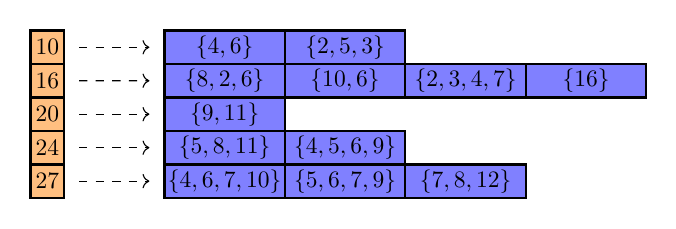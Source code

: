\begin{tikzpicture}
[
  scale=0.85,
  transform shape,
	key/.style={thick,fill=orange!50},
	value/.style={thick,fill=blue!50},
	other/.style={fill=yellow!10,dashed}
]

\draw (2,2) rectangle +(0.5, .5) [key] node[midway] {\textit{$10$}};
\node (10) at(2.6,2.25) {};

\draw (2,1.5) rectangle +(0.5, .5) [key] node[midway] {\textit{$16$}};
\node (16) at(2.6,1.75) {};

\draw (2,1) rectangle +(0.5, .5) [key] node[midway] {\textit{$20$}};
\node (20) at(2.6,1.25) {};

\draw (2,0.5) rectangle +(0.5, .5) [key] node[midway] {\textit{$24$}};
\node (24) at(2.6,0.75) {};

\draw (2,0) rectangle +(0.5, .5) [key] node[midway] {\textit{$27$}};
\node (27) at(2.6,0.25) {};


\node (10s) at(3.9,2.25) {};
\draw (4,2) rectangle +(1.8, .5) [value] node[midway] {\textit{$\{4,6\}$}};
\draw (5.8,2) rectangle +(1.8, .5) [value] node[midway] {\textit{$\{2,5,3\}$}};

\node (16s) at(3.9,1.75) {};
\draw (4,1.5) rectangle +(1.8, .5) [value] node[midway] {\textit{$\{8,2,6\}$}};
\draw (5.8,1.5) rectangle +(1.8, .5) [value] node[midway] {\textit{$\{10,6\}$}};
\draw (7.6,1.5) rectangle +(1.8, .5) [value] node[midway] {\textit{$\{2,3,4,7\}$}};
\draw (9.4,1.5) rectangle +(1.8, .5) [value] node[midway] {\textit{$\{16\}$}};

\node (20s) at(3.9,1.25) {};
\draw (4,1) rectangle +(1.8, .5) [value] node[midway] {\textit{$\{9,11\}$}};

\node (24s) at(3.9,0.75) {};
\draw (4,0.5) rectangle +(1.8, .5) [value] node[midway] {\textit{$\{5,8,11\}$}};
\draw (5.8,0.5) rectangle +(1.8, .5) [value] node[midway] {\textit{$\{4,5,6,9\}$}};

\node (27s) at(3.9,0.25) {};
\draw (4,0) rectangle +(1.8, .5) [value] node[midway] {\textit{$\{4,6,7,10\}$}};
\draw (5.8,0) rectangle +(1.8, .5) [value] node[midway] {\textit{$\{5,6,7,9\}$}};
\draw (7.6,0) rectangle +(1.8, .5) [value] node[midway] {\textit{$\{7,8,12\}$}};

\draw [->,thin, dashed] (10) -- (10s);
\draw [->,thin, dashed] (16) -- (16s);
\draw [->,thin, dashed] (20) -- (20s);
\draw [->,thin, dashed] (24) -- (24s);
\draw [->,thin, dashed] (27) -- (27s);

\end{tikzpicture}
